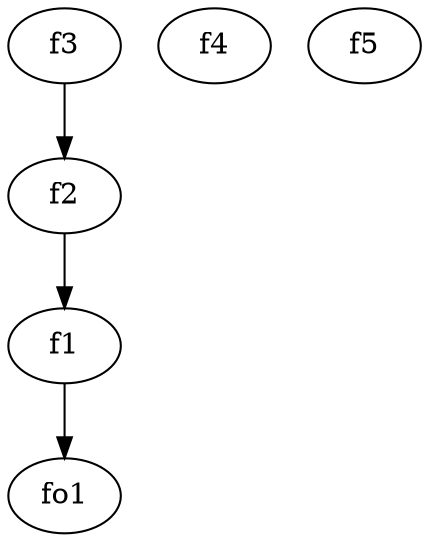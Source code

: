 strict digraph  {
f1;
f2;
f3;
f4;
f5;
fo1;
f1 -> fo1  [weight=2];
f2 -> f1  [weight=2];
f3 -> f2  [weight=2];
}
